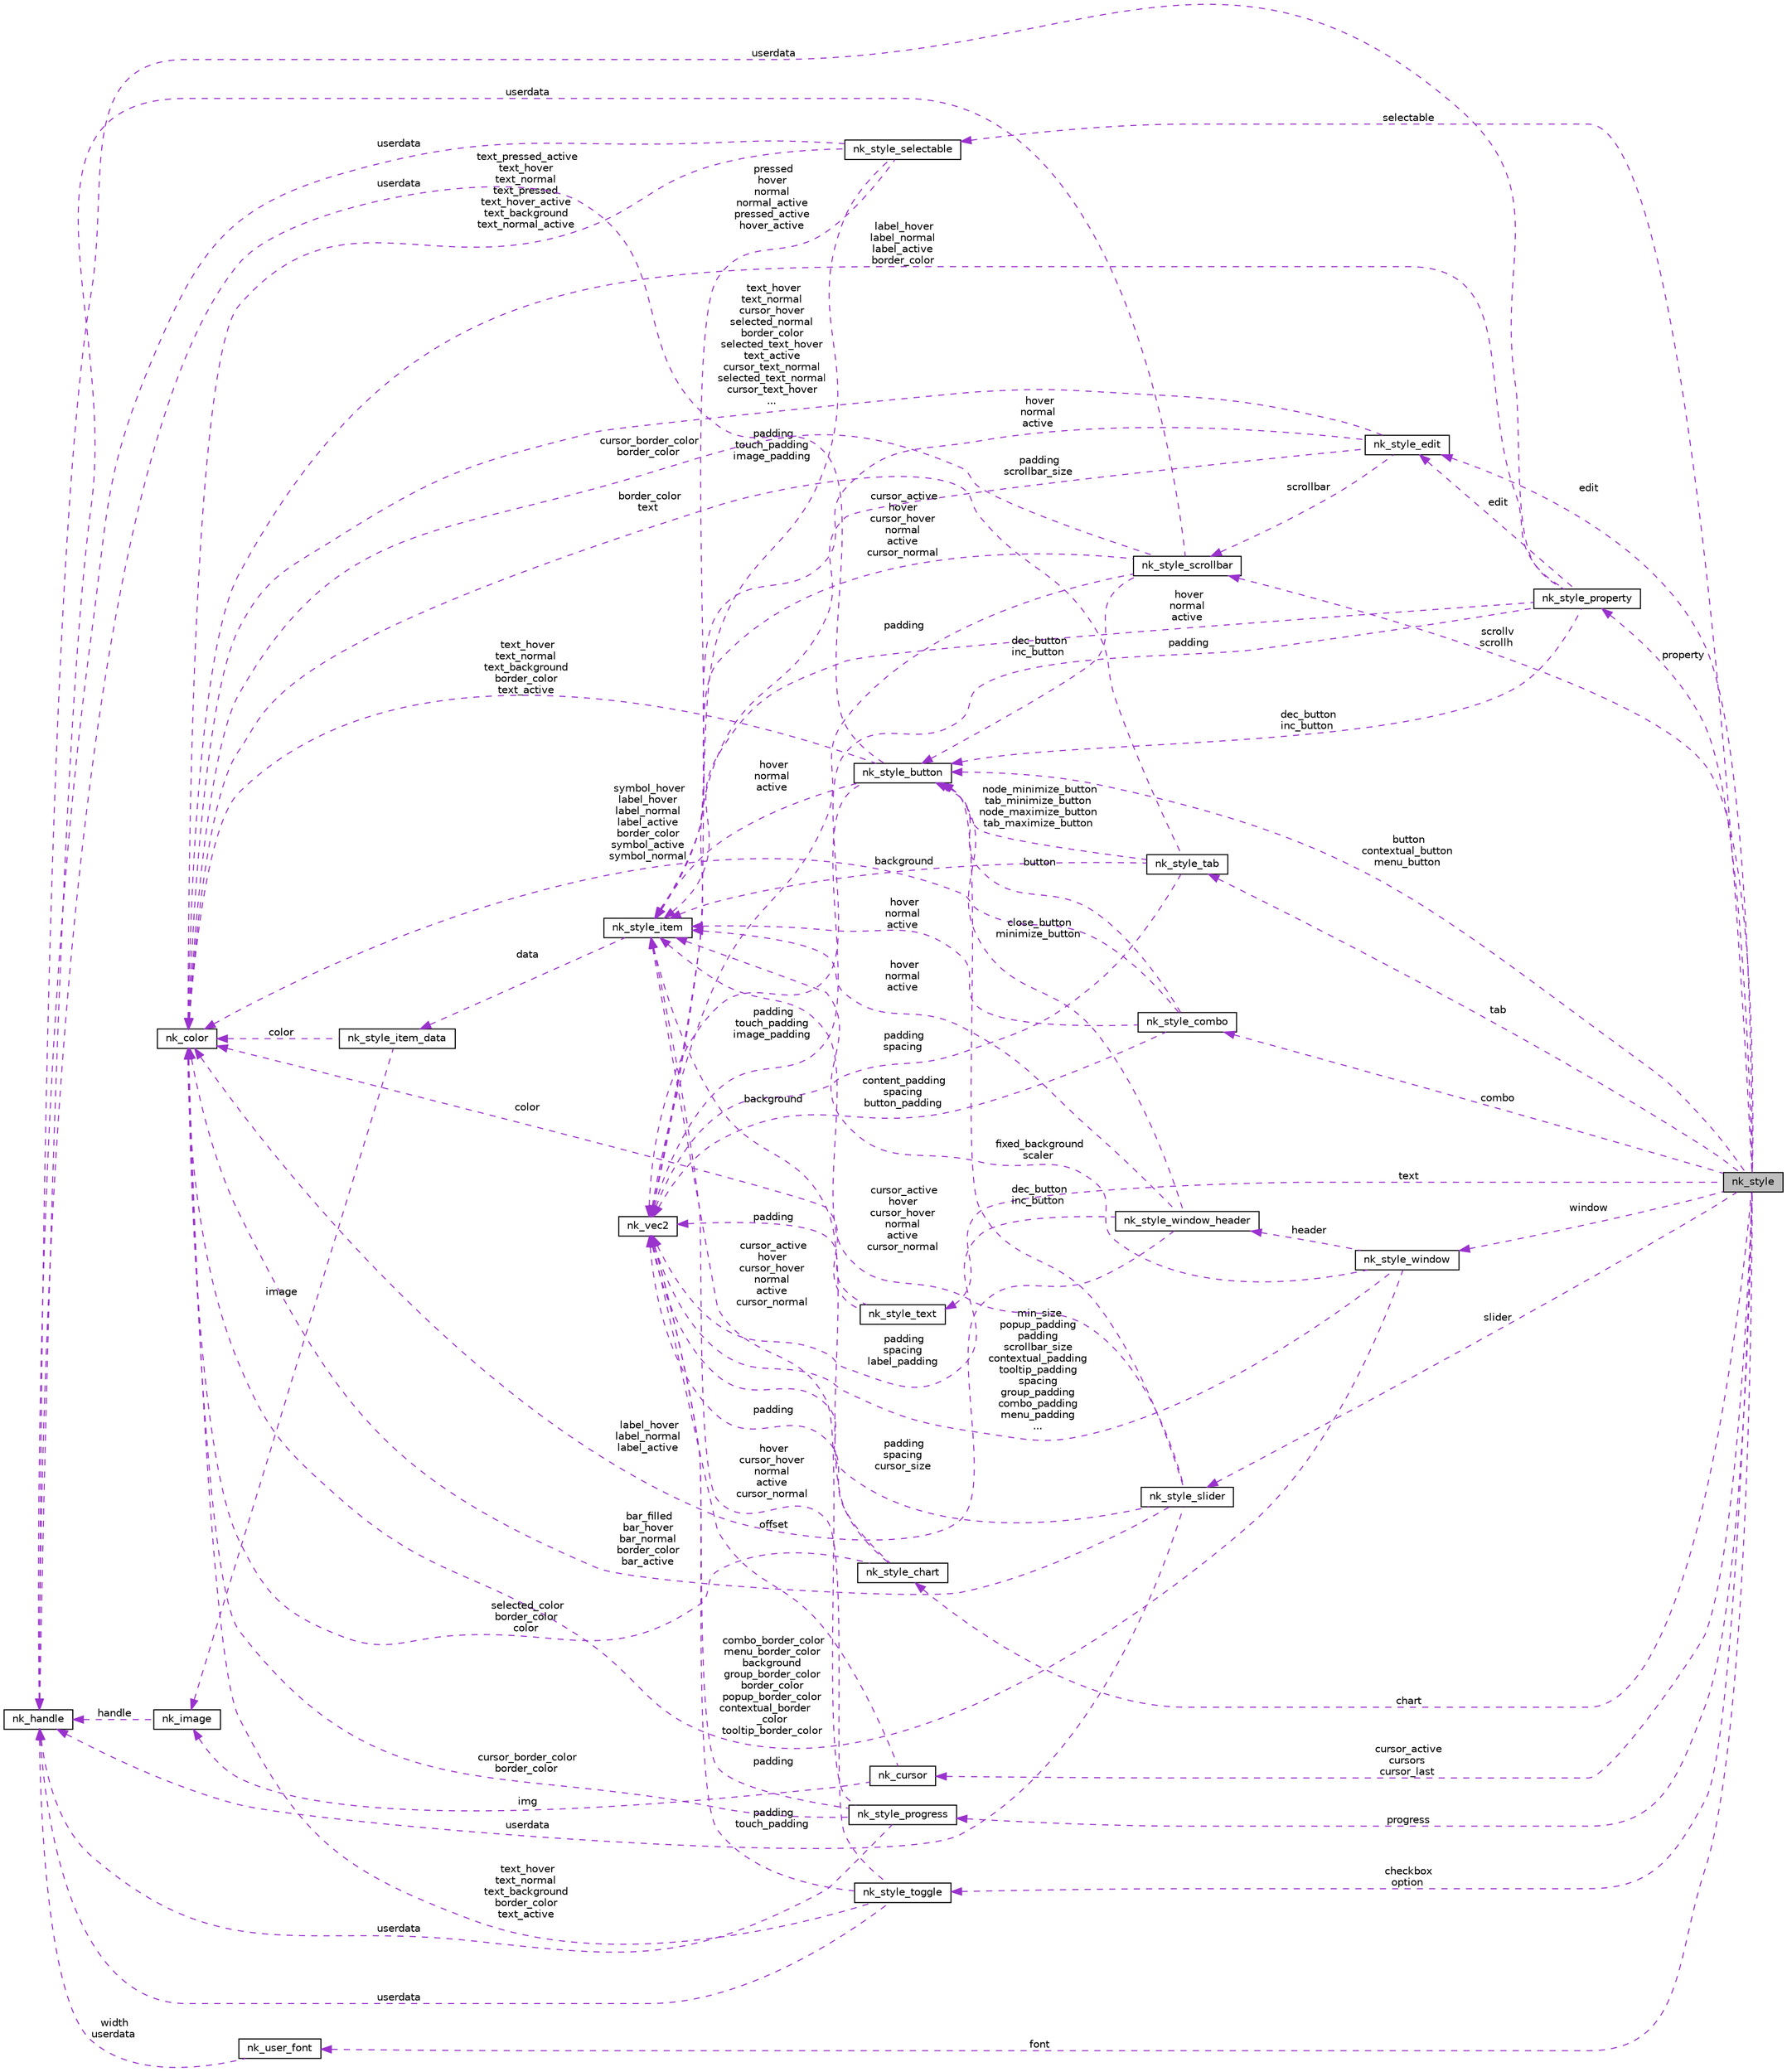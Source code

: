 digraph "nk_style"
{
 // LATEX_PDF_SIZE
  edge [fontname="Helvetica",fontsize="10",labelfontname="Helvetica",labelfontsize="10"];
  node [fontname="Helvetica",fontsize="10",shape=record];
  rankdir="LR";
  Node1 [label="nk_style",height=0.2,width=0.4,color="black", fillcolor="grey75", style="filled", fontcolor="black",tooltip=" "];
  Node2 -> Node1 [dir="back",color="darkorchid3",fontsize="10",style="dashed",label=" text" ,fontname="Helvetica"];
  Node2 [label="nk_style_text",height=0.2,width=0.4,color="black", fillcolor="white", style="filled",URL="$structnk__style__text.html",tooltip=" "];
  Node3 -> Node2 [dir="back",color="darkorchid3",fontsize="10",style="dashed",label=" color" ,fontname="Helvetica"];
  Node3 [label="nk_color",height=0.2,width=0.4,color="black", fillcolor="white", style="filled",URL="$structnk__color.html",tooltip=" "];
  Node4 -> Node2 [dir="back",color="darkorchid3",fontsize="10",style="dashed",label=" padding" ,fontname="Helvetica"];
  Node4 [label="nk_vec2",height=0.2,width=0.4,color="black", fillcolor="white", style="filled",URL="$structnk__vec2.html",tooltip=" "];
  Node5 -> Node1 [dir="back",color="darkorchid3",fontsize="10",style="dashed",label=" selectable" ,fontname="Helvetica"];
  Node5 [label="nk_style_selectable",height=0.2,width=0.4,color="black", fillcolor="white", style="filled",URL="$structnk__style__selectable.html",tooltip=" "];
  Node6 -> Node5 [dir="back",color="darkorchid3",fontsize="10",style="dashed",label=" pressed\nhover\nnormal\nnormal_active\npressed_active\nhover_active" ,fontname="Helvetica"];
  Node6 [label="nk_style_item",height=0.2,width=0.4,color="black", fillcolor="white", style="filled",URL="$structnk__style__item.html",tooltip=" "];
  Node7 -> Node6 [dir="back",color="darkorchid3",fontsize="10",style="dashed",label=" data" ,fontname="Helvetica"];
  Node7 [label="nk_style_item_data",height=0.2,width=0.4,color="black", fillcolor="white", style="filled",URL="$unionnk__style__item__data.html",tooltip=" "];
  Node3 -> Node7 [dir="back",color="darkorchid3",fontsize="10",style="dashed",label=" color" ,fontname="Helvetica"];
  Node8 -> Node7 [dir="back",color="darkorchid3",fontsize="10",style="dashed",label=" image" ,fontname="Helvetica"];
  Node8 [label="nk_image",height=0.2,width=0.4,color="black", fillcolor="white", style="filled",URL="$structnk__image.html",tooltip=" "];
  Node9 -> Node8 [dir="back",color="darkorchid3",fontsize="10",style="dashed",label=" handle" ,fontname="Helvetica"];
  Node9 [label="nk_handle",height=0.2,width=0.4,color="black", fillcolor="white", style="filled",URL="$unionnk__handle.html",tooltip=" "];
  Node3 -> Node5 [dir="back",color="darkorchid3",fontsize="10",style="dashed",label=" text_pressed_active\ntext_hover\ntext_normal\ntext_pressed\ntext_hover_active\ntext_background\ntext_normal_active" ,fontname="Helvetica"];
  Node4 -> Node5 [dir="back",color="darkorchid3",fontsize="10",style="dashed",label=" padding\ntouch_padding\nimage_padding" ,fontname="Helvetica"];
  Node9 -> Node5 [dir="back",color="darkorchid3",fontsize="10",style="dashed",label=" userdata" ,fontname="Helvetica"];
  Node10 -> Node1 [dir="back",color="darkorchid3",fontsize="10",style="dashed",label=" cursor_active\ncursors\ncursor_last" ,fontname="Helvetica"];
  Node10 [label="nk_cursor",height=0.2,width=0.4,color="black", fillcolor="white", style="filled",URL="$structnk__cursor.html",tooltip=" "];
  Node8 -> Node10 [dir="back",color="darkorchid3",fontsize="10",style="dashed",label=" img" ,fontname="Helvetica"];
  Node4 -> Node10 [dir="back",color="darkorchid3",fontsize="10",style="dashed",label=" offset" ,fontname="Helvetica"];
  Node11 -> Node1 [dir="back",color="darkorchid3",fontsize="10",style="dashed",label=" property" ,fontname="Helvetica"];
  Node11 [label="nk_style_property",height=0.2,width=0.4,color="black", fillcolor="white", style="filled",URL="$structnk__style__property.html",tooltip=" "];
  Node6 -> Node11 [dir="back",color="darkorchid3",fontsize="10",style="dashed",label=" hover\nnormal\nactive" ,fontname="Helvetica"];
  Node3 -> Node11 [dir="back",color="darkorchid3",fontsize="10",style="dashed",label=" label_hover\nlabel_normal\nlabel_active\nborder_color" ,fontname="Helvetica"];
  Node12 -> Node11 [dir="back",color="darkorchid3",fontsize="10",style="dashed",label=" dec_button\ninc_button" ,fontname="Helvetica"];
  Node12 [label="nk_style_button",height=0.2,width=0.4,color="black", fillcolor="white", style="filled",URL="$structnk__style__button.html",tooltip=" "];
  Node6 -> Node12 [dir="back",color="darkorchid3",fontsize="10",style="dashed",label=" hover\nnormal\nactive" ,fontname="Helvetica"];
  Node3 -> Node12 [dir="back",color="darkorchid3",fontsize="10",style="dashed",label=" text_hover\ntext_normal\ntext_background\nborder_color\ntext_active" ,fontname="Helvetica"];
  Node4 -> Node12 [dir="back",color="darkorchid3",fontsize="10",style="dashed",label=" padding\ntouch_padding\nimage_padding" ,fontname="Helvetica"];
  Node9 -> Node12 [dir="back",color="darkorchid3",fontsize="10",style="dashed",label=" userdata" ,fontname="Helvetica"];
  Node4 -> Node11 [dir="back",color="darkorchid3",fontsize="10",style="dashed",label=" padding" ,fontname="Helvetica"];
  Node13 -> Node11 [dir="back",color="darkorchid3",fontsize="10",style="dashed",label=" edit" ,fontname="Helvetica"];
  Node13 [label="nk_style_edit",height=0.2,width=0.4,color="black", fillcolor="white", style="filled",URL="$structnk__style__edit.html",tooltip=" "];
  Node6 -> Node13 [dir="back",color="darkorchid3",fontsize="10",style="dashed",label=" hover\nnormal\nactive" ,fontname="Helvetica"];
  Node3 -> Node13 [dir="back",color="darkorchid3",fontsize="10",style="dashed",label=" text_hover\ntext_normal\ncursor_hover\nselected_normal\nborder_color\nselected_text_hover\ntext_active\ncursor_text_normal\nselected_text_normal\ncursor_text_hover\n..." ,fontname="Helvetica"];
  Node4 -> Node13 [dir="back",color="darkorchid3",fontsize="10",style="dashed",label=" padding\nscrollbar_size" ,fontname="Helvetica"];
  Node14 -> Node13 [dir="back",color="darkorchid3",fontsize="10",style="dashed",label=" scrollbar" ,fontname="Helvetica"];
  Node14 [label="nk_style_scrollbar",height=0.2,width=0.4,color="black", fillcolor="white", style="filled",URL="$structnk__style__scrollbar.html",tooltip=" "];
  Node6 -> Node14 [dir="back",color="darkorchid3",fontsize="10",style="dashed",label=" cursor_active\nhover\ncursor_hover\nnormal\nactive\ncursor_normal" ,fontname="Helvetica"];
  Node3 -> Node14 [dir="back",color="darkorchid3",fontsize="10",style="dashed",label=" cursor_border_color\nborder_color" ,fontname="Helvetica"];
  Node12 -> Node14 [dir="back",color="darkorchid3",fontsize="10",style="dashed",label=" dec_button\ninc_button" ,fontname="Helvetica"];
  Node4 -> Node14 [dir="back",color="darkorchid3",fontsize="10",style="dashed",label=" padding" ,fontname="Helvetica"];
  Node9 -> Node14 [dir="back",color="darkorchid3",fontsize="10",style="dashed",label=" userdata" ,fontname="Helvetica"];
  Node9 -> Node11 [dir="back",color="darkorchid3",fontsize="10",style="dashed",label=" userdata" ,fontname="Helvetica"];
  Node15 -> Node1 [dir="back",color="darkorchid3",fontsize="10",style="dashed",label=" font" ,fontname="Helvetica"];
  Node15 [label="nk_user_font",height=0.2,width=0.4,color="black", fillcolor="white", style="filled",URL="$structnk__user__font.html",tooltip=" "];
  Node9 -> Node15 [dir="back",color="darkorchid3",fontsize="10",style="dashed",label=" width\nuserdata" ,fontname="Helvetica"];
  Node16 -> Node1 [dir="back",color="darkorchid3",fontsize="10",style="dashed",label=" tab" ,fontname="Helvetica"];
  Node16 [label="nk_style_tab",height=0.2,width=0.4,color="black", fillcolor="white", style="filled",URL="$structnk__style__tab.html",tooltip=" "];
  Node6 -> Node16 [dir="back",color="darkorchid3",fontsize="10",style="dashed",label=" background" ,fontname="Helvetica"];
  Node3 -> Node16 [dir="back",color="darkorchid3",fontsize="10",style="dashed",label=" border_color\ntext" ,fontname="Helvetica"];
  Node12 -> Node16 [dir="back",color="darkorchid3",fontsize="10",style="dashed",label=" node_minimize_button\ntab_minimize_button\nnode_maximize_button\ntab_maximize_button" ,fontname="Helvetica"];
  Node4 -> Node16 [dir="back",color="darkorchid3",fontsize="10",style="dashed",label=" padding\nspacing" ,fontname="Helvetica"];
  Node17 -> Node1 [dir="back",color="darkorchid3",fontsize="10",style="dashed",label=" progress" ,fontname="Helvetica"];
  Node17 [label="nk_style_progress",height=0.2,width=0.4,color="black", fillcolor="white", style="filled",URL="$structnk__style__progress.html",tooltip=" "];
  Node6 -> Node17 [dir="back",color="darkorchid3",fontsize="10",style="dashed",label=" cursor_active\nhover\ncursor_hover\nnormal\nactive\ncursor_normal" ,fontname="Helvetica"];
  Node3 -> Node17 [dir="back",color="darkorchid3",fontsize="10",style="dashed",label=" cursor_border_color\nborder_color" ,fontname="Helvetica"];
  Node4 -> Node17 [dir="back",color="darkorchid3",fontsize="10",style="dashed",label=" padding" ,fontname="Helvetica"];
  Node9 -> Node17 [dir="back",color="darkorchid3",fontsize="10",style="dashed",label=" userdata" ,fontname="Helvetica"];
  Node12 -> Node1 [dir="back",color="darkorchid3",fontsize="10",style="dashed",label=" button\ncontextual_button\nmenu_button" ,fontname="Helvetica"];
  Node18 -> Node1 [dir="back",color="darkorchid3",fontsize="10",style="dashed",label=" combo" ,fontname="Helvetica"];
  Node18 [label="nk_style_combo",height=0.2,width=0.4,color="black", fillcolor="white", style="filled",URL="$structnk__style__combo.html",tooltip=" "];
  Node6 -> Node18 [dir="back",color="darkorchid3",fontsize="10",style="dashed",label=" hover\nnormal\nactive" ,fontname="Helvetica"];
  Node3 -> Node18 [dir="back",color="darkorchid3",fontsize="10",style="dashed",label=" symbol_hover\nlabel_hover\nlabel_normal\nlabel_active\nborder_color\nsymbol_active\nsymbol_normal" ,fontname="Helvetica"];
  Node12 -> Node18 [dir="back",color="darkorchid3",fontsize="10",style="dashed",label=" button" ,fontname="Helvetica"];
  Node4 -> Node18 [dir="back",color="darkorchid3",fontsize="10",style="dashed",label=" content_padding\nspacing\nbutton_padding" ,fontname="Helvetica"];
  Node13 -> Node1 [dir="back",color="darkorchid3",fontsize="10",style="dashed",label=" edit" ,fontname="Helvetica"];
  Node19 -> Node1 [dir="back",color="darkorchid3",fontsize="10",style="dashed",label=" checkbox\noption" ,fontname="Helvetica"];
  Node19 [label="nk_style_toggle",height=0.2,width=0.4,color="black", fillcolor="white", style="filled",URL="$structnk__style__toggle.html",tooltip=" "];
  Node6 -> Node19 [dir="back",color="darkorchid3",fontsize="10",style="dashed",label=" hover\ncursor_hover\nnormal\nactive\ncursor_normal" ,fontname="Helvetica"];
  Node3 -> Node19 [dir="back",color="darkorchid3",fontsize="10",style="dashed",label=" text_hover\ntext_normal\ntext_background\nborder_color\ntext_active" ,fontname="Helvetica"];
  Node4 -> Node19 [dir="back",color="darkorchid3",fontsize="10",style="dashed",label=" padding\ntouch_padding" ,fontname="Helvetica"];
  Node9 -> Node19 [dir="back",color="darkorchid3",fontsize="10",style="dashed",label=" userdata" ,fontname="Helvetica"];
  Node20 -> Node1 [dir="back",color="darkorchid3",fontsize="10",style="dashed",label=" window" ,fontname="Helvetica"];
  Node20 [label="nk_style_window",height=0.2,width=0.4,color="black", fillcolor="white", style="filled",URL="$structnk__style__window.html",tooltip=" "];
  Node6 -> Node20 [dir="back",color="darkorchid3",fontsize="10",style="dashed",label=" fixed_background\nscaler" ,fontname="Helvetica"];
  Node3 -> Node20 [dir="back",color="darkorchid3",fontsize="10",style="dashed",label=" combo_border_color\nmenu_border_color\nbackground\ngroup_border_color\nborder_color\npopup_border_color\ncontextual_border\l_color\ntooltip_border_color" ,fontname="Helvetica"];
  Node21 -> Node20 [dir="back",color="darkorchid3",fontsize="10",style="dashed",label=" header" ,fontname="Helvetica"];
  Node21 [label="nk_style_window_header",height=0.2,width=0.4,color="black", fillcolor="white", style="filled",URL="$structnk__style__window__header.html",tooltip=" "];
  Node6 -> Node21 [dir="back",color="darkorchid3",fontsize="10",style="dashed",label=" hover\nnormal\nactive" ,fontname="Helvetica"];
  Node3 -> Node21 [dir="back",color="darkorchid3",fontsize="10",style="dashed",label=" label_hover\nlabel_normal\nlabel_active" ,fontname="Helvetica"];
  Node12 -> Node21 [dir="back",color="darkorchid3",fontsize="10",style="dashed",label=" close_button\nminimize_button" ,fontname="Helvetica"];
  Node4 -> Node21 [dir="back",color="darkorchid3",fontsize="10",style="dashed",label=" padding\nspacing\nlabel_padding" ,fontname="Helvetica"];
  Node4 -> Node20 [dir="back",color="darkorchid3",fontsize="10",style="dashed",label=" min_size\npopup_padding\npadding\nscrollbar_size\ncontextual_padding\ntooltip_padding\nspacing\ngroup_padding\ncombo_padding\nmenu_padding\n..." ,fontname="Helvetica"];
  Node22 -> Node1 [dir="back",color="darkorchid3",fontsize="10",style="dashed",label=" slider" ,fontname="Helvetica"];
  Node22 [label="nk_style_slider",height=0.2,width=0.4,color="black", fillcolor="white", style="filled",URL="$structnk__style__slider.html",tooltip=" "];
  Node6 -> Node22 [dir="back",color="darkorchid3",fontsize="10",style="dashed",label=" cursor_active\nhover\ncursor_hover\nnormal\nactive\ncursor_normal" ,fontname="Helvetica"];
  Node3 -> Node22 [dir="back",color="darkorchid3",fontsize="10",style="dashed",label=" bar_filled\nbar_hover\nbar_normal\nborder_color\nbar_active" ,fontname="Helvetica"];
  Node12 -> Node22 [dir="back",color="darkorchid3",fontsize="10",style="dashed",label=" dec_button\ninc_button" ,fontname="Helvetica"];
  Node4 -> Node22 [dir="back",color="darkorchid3",fontsize="10",style="dashed",label=" padding\nspacing\ncursor_size" ,fontname="Helvetica"];
  Node9 -> Node22 [dir="back",color="darkorchid3",fontsize="10",style="dashed",label=" userdata" ,fontname="Helvetica"];
  Node23 -> Node1 [dir="back",color="darkorchid3",fontsize="10",style="dashed",label=" chart" ,fontname="Helvetica"];
  Node23 [label="nk_style_chart",height=0.2,width=0.4,color="black", fillcolor="white", style="filled",URL="$structnk__style__chart.html",tooltip=" "];
  Node6 -> Node23 [dir="back",color="darkorchid3",fontsize="10",style="dashed",label=" background" ,fontname="Helvetica"];
  Node3 -> Node23 [dir="back",color="darkorchid3",fontsize="10",style="dashed",label=" selected_color\nborder_color\ncolor" ,fontname="Helvetica"];
  Node4 -> Node23 [dir="back",color="darkorchid3",fontsize="10",style="dashed",label=" padding" ,fontname="Helvetica"];
  Node14 -> Node1 [dir="back",color="darkorchid3",fontsize="10",style="dashed",label=" scrollv\nscrollh" ,fontname="Helvetica"];
}
